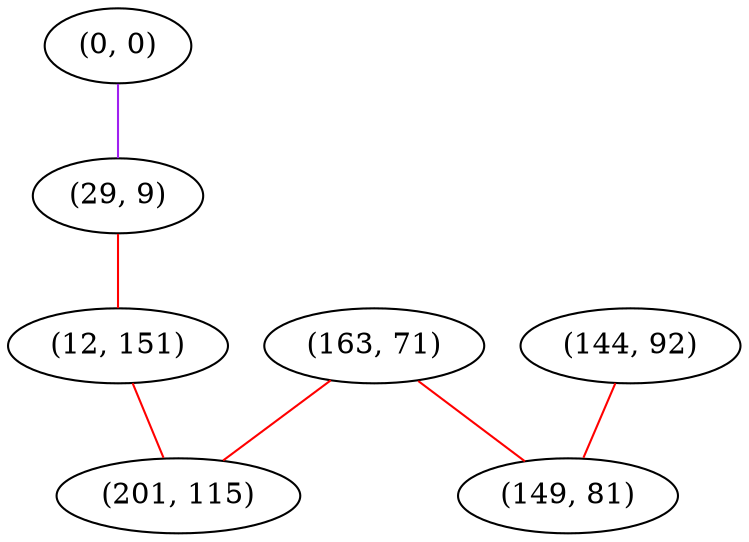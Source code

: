 graph "" {
"(0, 0)";
"(29, 9)";
"(144, 92)";
"(163, 71)";
"(149, 81)";
"(12, 151)";
"(201, 115)";
"(0, 0)" -- "(29, 9)"  [color=purple, key=0, weight=4];
"(29, 9)" -- "(12, 151)"  [color=red, key=0, weight=1];
"(144, 92)" -- "(149, 81)"  [color=red, key=0, weight=1];
"(163, 71)" -- "(149, 81)"  [color=red, key=0, weight=1];
"(163, 71)" -- "(201, 115)"  [color=red, key=0, weight=1];
"(12, 151)" -- "(201, 115)"  [color=red, key=0, weight=1];
}
